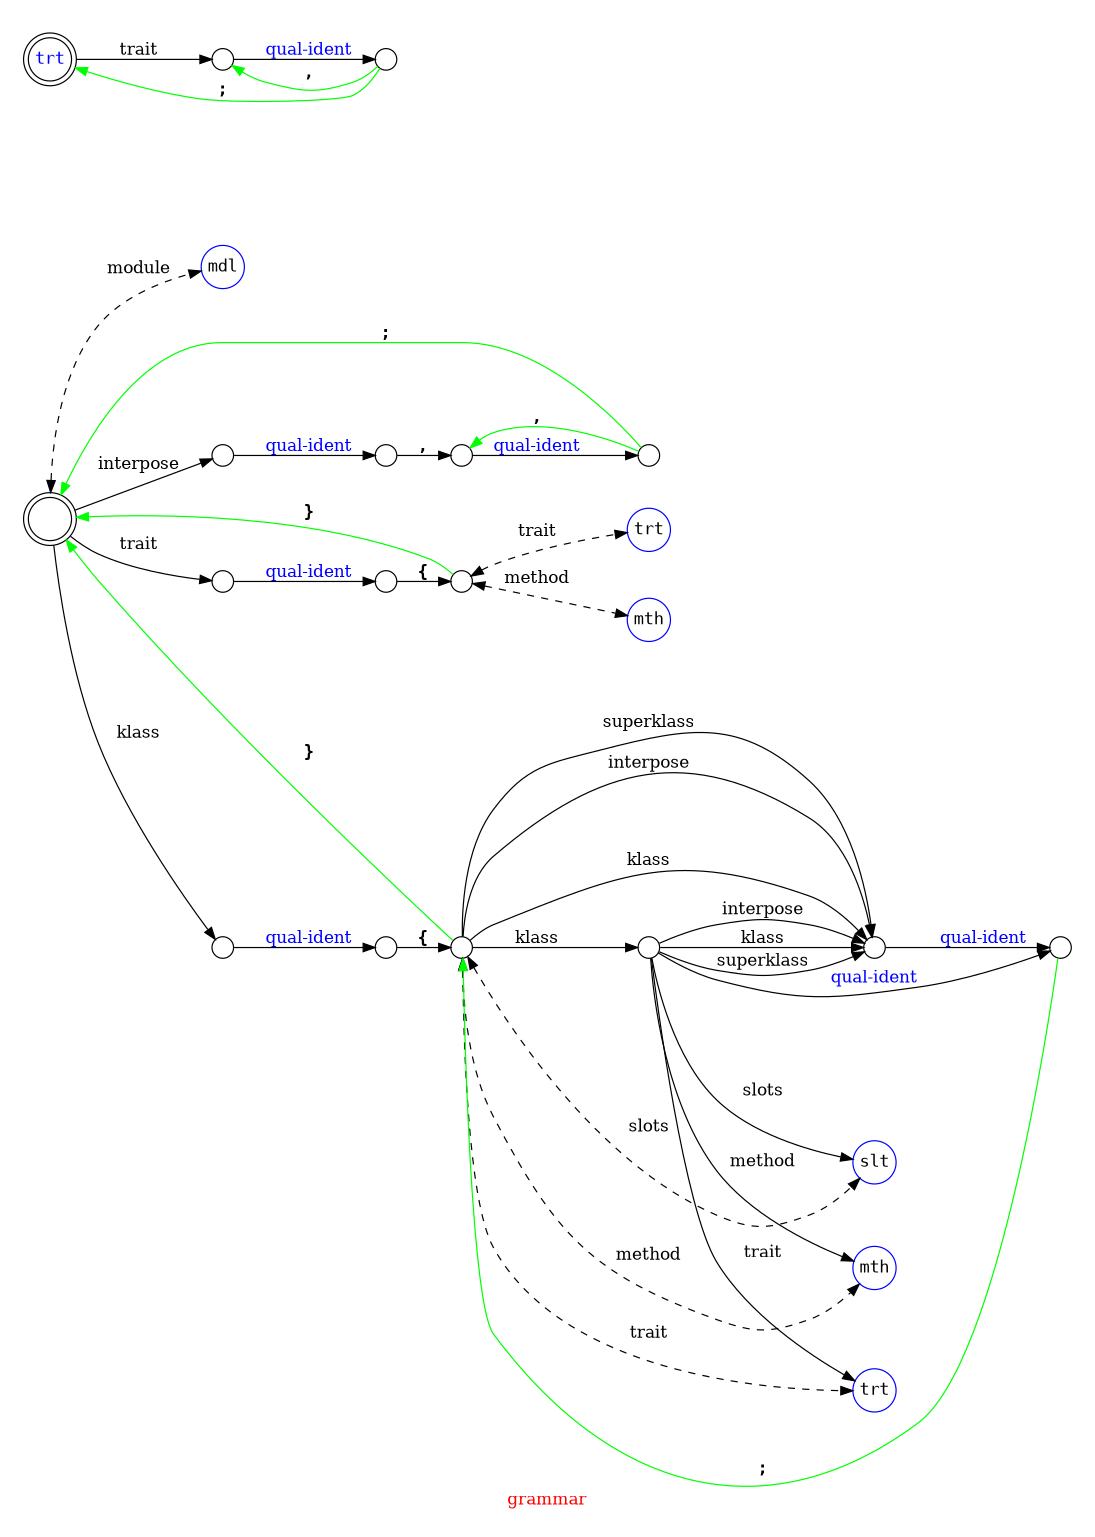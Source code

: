 // Copyright (C) 2007, 2008, 2009 Robert Nielsen <robert@dakota.org>
//
// Licensed under the Apache License, Version 2.0 (the "License");
// you may not use this file except in compliance with the License.
// You may obtain a copy of the License at
//
//      http://www.apache.org/licenses/LICENSE-2.0
//
// Unless required by applicable law or agreed to in writing, software
// distributed under the License is distributed on an "AS IS" BASIS,
// WITHOUT WARRANTIES OR CONDITIONS OF ANY KIND, either express or implied.
// See the License for the specific language governing permissions and
// limitations under the License.

digraph "grammar" {
  graph [ label = "\G", fontcolor = red ];
  graph [ rankdir = LR, center = true, ratio = fill ];
  node [ shape = circle, fontname = "Courier" ];

  // comment out the follow lines when editing
  graph [ page = "8.5,11", size = "7.5,10", margin = 0.125 ];
  node [ label = "", width = 0.25 ];
  100 [ color = blue, fixedsize = true, width = 0.5, label = "mdl" ];
  125 [ color = blue, fixedsize = true, width = 0.5, label = "trt" ];
  126 [ color = blue, fixedsize = true, width = 0.5, label = "mth" ];
  178 [ color = blue, fixedsize = true, width = 0.5, label = "slt" ];
  174 [ color = blue, fixedsize = true, width = 0.5, label = "mth" ];
  270 [ color = blue, fixedsize = true, width = 0.5, label = "trt" ];
  324 [ shape = doublecircle, fontcolor = blue, fixedsize = true, width = 0.5, label = "trt" ];
  000 [ shape = doublecircle, fontcolor = blue, fixedsize = true, width = 0.5 ];

  324 -> 325 [ label = "trait", weight = 8 ];
  325 -> 327 [ label = "qual-ident", fontcolor = blue, weight = 8 ];
  327 -> 325 [ label = ",", fontname = "Courier-Bold", color = green ];
  327 -> 324 [ label = ";", fontname = "Courier-Bold", color = green ];

  000 -> 100 [ label = "module", dir = both, style = dashed ];
  000 -> 133 [ label = "interpose" ];
  000 -> 150 [ label = "klass" ];
  000 -> 120 [ label = "trait" ];
  120 -> 122 [ label = "qual-ident", fontcolor = blue, weight = 8 ];
  122 -> 124 [ label = "{", fontname = "Courier-Bold", weight = 8 ];
  124 -> 126 [ label = "method", dir = both, style = dashed, weight = 8 ];
  124 -> 125 [ label = "trait", dir = both, style = dashed, weight = 8 ];
  124 -> 000 [ label = "}", fontname = "Courier-Bold", color = green ];
  133 -> 137 [ label = "qual-ident", fontcolor = blue, weight = 8 ];
  137 -> 138 [ label = ",", fontname = "Courier-Bold", weight = 8 ];
  138 -> 140 [ label = "qual-ident", fontcolor = blue, weight = 8 ];
  140 -> 000 [ label = ";", fontname = "Courier-Bold", color = green ];
  140 -> 138 [ label = ",", fontname = "Courier-Bold", color = green ];
  150 -> 155 [ label = "qual-ident", fontcolor = blue, weight = 8 ];
  155 -> 160 [ label = "{", fontname = "Courier-Bold", weight = 8 ];
  160 -> 000 [ label = "}", fontname = "Courier-Bold", color = green ];
  160 -> 178 [ label = "slots", dir = both, style = dashed ];
  160 -> 174 [ label = "method", dir = both, style = dashed ];
  160 -> 170 [ label = "interpose" ];
  160 -> 170 [ label = "klass" ];
  160 -> 170 [ label = "superklass" ];
  160 -> 165 [ label = "klass", weight = 8 ];
  160 -> 270 [ label = "trait", dir = both, style = dashed ];
  170 -> 180 [ label = "qual-ident", fontcolor = blue, weight = 8 ];
  165 -> 178 [ label = "slots" ];
  165 -> 174 [ label = "method" ];
  165 -> 170 [ label = "interpose", weight = 8 ];
  165 -> 170 [ label = "klass", weight = 8 ];
  165 -> 170 [ label = "superklass", weight = 8 ];
  165 -> 180 [ label = "qual-ident", fontcolor = blue ];
  165 -> 270 [ label = "trait" ];
  180 -> 160 [ label = ";", fontname = "Courier-Bold", color = green ];
}
